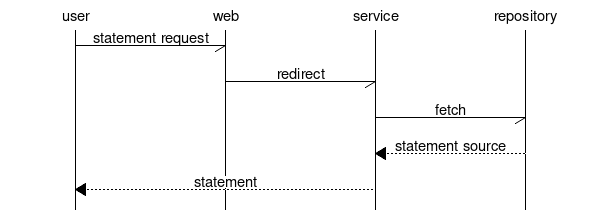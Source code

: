 msc {
    user, web, service, repository;

    user->web[label="statement request"];
    web->service[label="redirect"];
    service->repository[label="fetch"];
    service<<repository[label="statement source"];
    user<<service[label="statement"];
}
